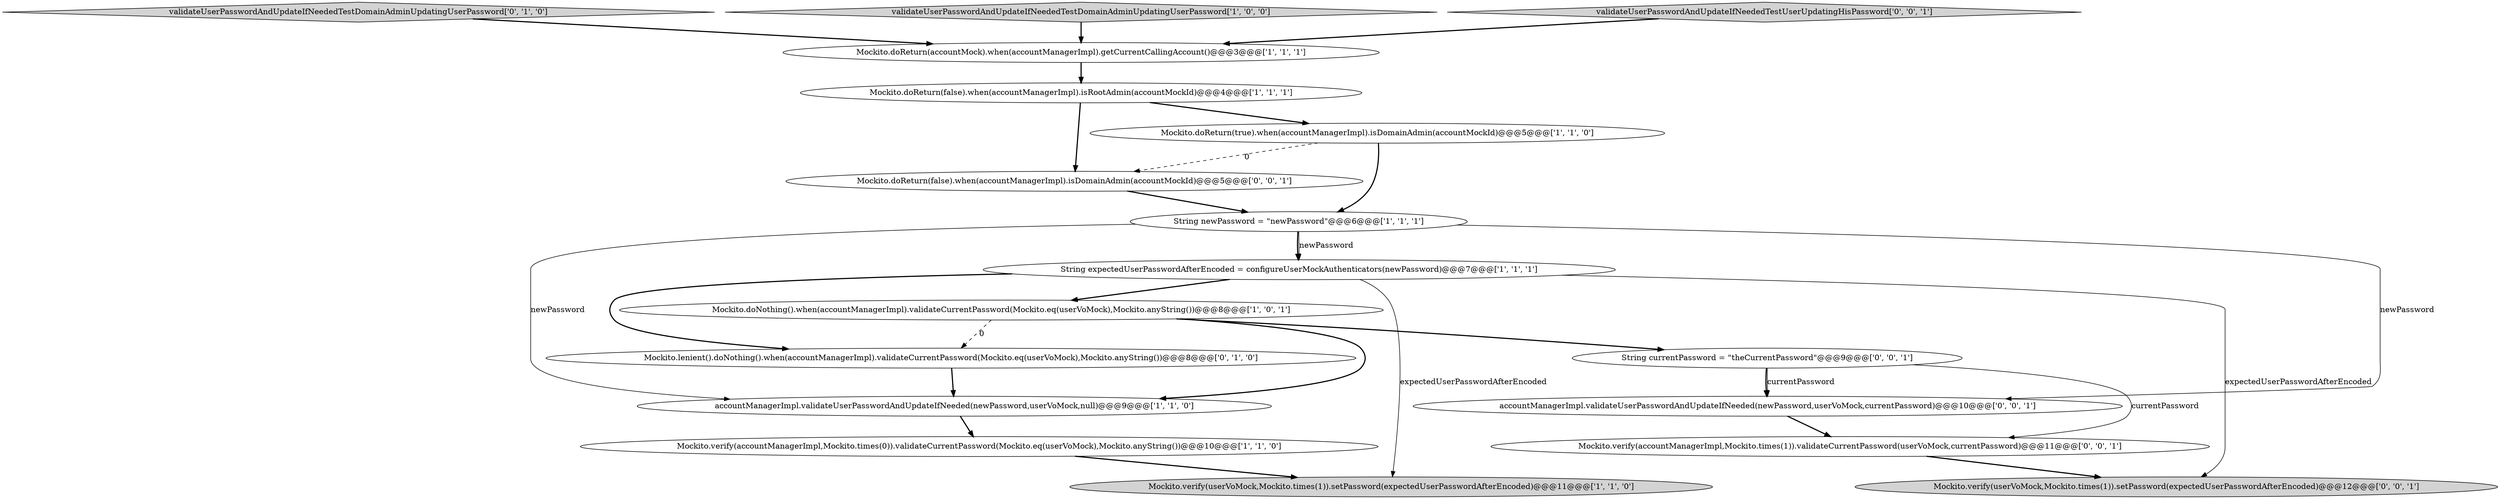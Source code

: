 digraph {
10 [style = filled, label = "validateUserPasswordAndUpdateIfNeededTestDomainAdminUpdatingUserPassword['0', '1', '0']", fillcolor = lightgray, shape = diamond image = "AAA0AAABBB2BBB"];
15 [style = filled, label = "Mockito.verify(accountManagerImpl,Mockito.times(1)).validateCurrentPassword(userVoMock,currentPassword)@@@11@@@['0', '0', '1']", fillcolor = white, shape = ellipse image = "AAA0AAABBB3BBB"];
0 [style = filled, label = "accountManagerImpl.validateUserPasswordAndUpdateIfNeeded(newPassword,userVoMock,null)@@@9@@@['1', '1', '0']", fillcolor = white, shape = ellipse image = "AAA0AAABBB1BBB"];
7 [style = filled, label = "Mockito.doReturn(accountMock).when(accountManagerImpl).getCurrentCallingAccount()@@@3@@@['1', '1', '1']", fillcolor = white, shape = ellipse image = "AAA0AAABBB1BBB"];
5 [style = filled, label = "String expectedUserPasswordAfterEncoded = configureUserMockAuthenticators(newPassword)@@@7@@@['1', '1', '1']", fillcolor = white, shape = ellipse image = "AAA0AAABBB1BBB"];
12 [style = filled, label = "accountManagerImpl.validateUserPasswordAndUpdateIfNeeded(newPassword,userVoMock,currentPassword)@@@10@@@['0', '0', '1']", fillcolor = white, shape = ellipse image = "AAA0AAABBB3BBB"];
11 [style = filled, label = "Mockito.lenient().doNothing().when(accountManagerImpl).validateCurrentPassword(Mockito.eq(userVoMock),Mockito.anyString())@@@8@@@['0', '1', '0']", fillcolor = white, shape = ellipse image = "AAA1AAABBB2BBB"];
16 [style = filled, label = "Mockito.doReturn(false).when(accountManagerImpl).isDomainAdmin(accountMockId)@@@5@@@['0', '0', '1']", fillcolor = white, shape = ellipse image = "AAA0AAABBB3BBB"];
6 [style = filled, label = "Mockito.doReturn(true).when(accountManagerImpl).isDomainAdmin(accountMockId)@@@5@@@['1', '1', '0']", fillcolor = white, shape = ellipse image = "AAA0AAABBB1BBB"];
4 [style = filled, label = "Mockito.verify(userVoMock,Mockito.times(1)).setPassword(expectedUserPasswordAfterEncoded)@@@11@@@['1', '1', '0']", fillcolor = lightgray, shape = ellipse image = "AAA0AAABBB1BBB"];
17 [style = filled, label = "String currentPassword = \"theCurrentPassword\"@@@9@@@['0', '0', '1']", fillcolor = white, shape = ellipse image = "AAA0AAABBB3BBB"];
8 [style = filled, label = "Mockito.verify(accountManagerImpl,Mockito.times(0)).validateCurrentPassword(Mockito.eq(userVoMock),Mockito.anyString())@@@10@@@['1', '1', '0']", fillcolor = white, shape = ellipse image = "AAA0AAABBB1BBB"];
9 [style = filled, label = "Mockito.doNothing().when(accountManagerImpl).validateCurrentPassword(Mockito.eq(userVoMock),Mockito.anyString())@@@8@@@['1', '0', '1']", fillcolor = white, shape = ellipse image = "AAA0AAABBB1BBB"];
1 [style = filled, label = "validateUserPasswordAndUpdateIfNeededTestDomainAdminUpdatingUserPassword['1', '0', '0']", fillcolor = lightgray, shape = diamond image = "AAA0AAABBB1BBB"];
14 [style = filled, label = "validateUserPasswordAndUpdateIfNeededTestUserUpdatingHisPassword['0', '0', '1']", fillcolor = lightgray, shape = diamond image = "AAA0AAABBB3BBB"];
3 [style = filled, label = "String newPassword = \"newPassword\"@@@6@@@['1', '1', '1']", fillcolor = white, shape = ellipse image = "AAA0AAABBB1BBB"];
13 [style = filled, label = "Mockito.verify(userVoMock,Mockito.times(1)).setPassword(expectedUserPasswordAfterEncoded)@@@12@@@['0', '0', '1']", fillcolor = lightgray, shape = ellipse image = "AAA0AAABBB3BBB"];
2 [style = filled, label = "Mockito.doReturn(false).when(accountManagerImpl).isRootAdmin(accountMockId)@@@4@@@['1', '1', '1']", fillcolor = white, shape = ellipse image = "AAA0AAABBB1BBB"];
17->12 [style = solid, label="currentPassword"];
14->7 [style = bold, label=""];
9->11 [style = dashed, label="0"];
8->4 [style = bold, label=""];
5->4 [style = solid, label="expectedUserPasswordAfterEncoded"];
12->15 [style = bold, label=""];
11->0 [style = bold, label=""];
17->12 [style = bold, label=""];
9->0 [style = bold, label=""];
0->8 [style = bold, label=""];
5->9 [style = bold, label=""];
5->13 [style = solid, label="expectedUserPasswordAfterEncoded"];
3->5 [style = bold, label=""];
3->5 [style = solid, label="newPassword"];
10->7 [style = bold, label=""];
5->11 [style = bold, label=""];
16->3 [style = bold, label=""];
9->17 [style = bold, label=""];
3->0 [style = solid, label="newPassword"];
6->3 [style = bold, label=""];
6->16 [style = dashed, label="0"];
15->13 [style = bold, label=""];
2->6 [style = bold, label=""];
2->16 [style = bold, label=""];
17->15 [style = solid, label="currentPassword"];
3->12 [style = solid, label="newPassword"];
1->7 [style = bold, label=""];
7->2 [style = bold, label=""];
}
